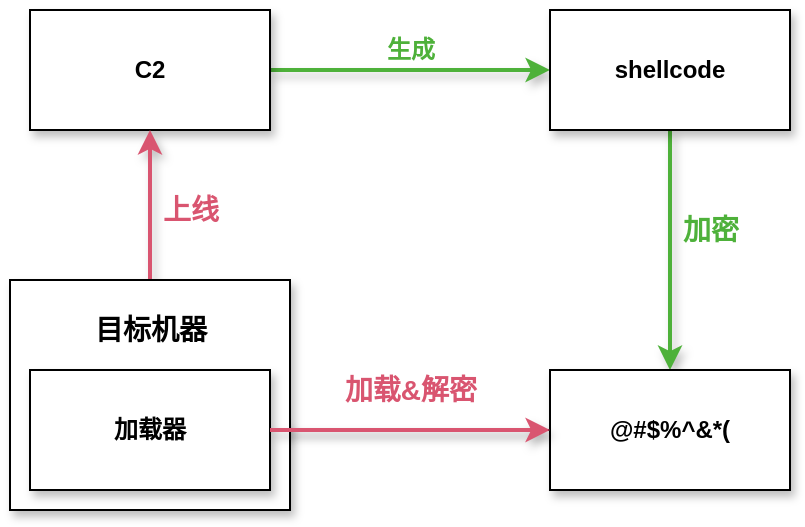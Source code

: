 <mxfile version="14.1.5" type="device"><diagram id="eKBFxqa1FBUDG3OqnU8K" name="第 1 页"><mxGraphModel dx="1086" dy="966" grid="1" gridSize="10" guides="1" tooltips="1" connect="1" arrows="1" fold="1" page="1" pageScale="1" pageWidth="827" pageHeight="1169" math="0" shadow="0"><root><mxCell id="0"/><mxCell id="1" parent="0"/><mxCell id="yBEMvBQDaEjFXznRb4-2-3" value="" style="edgeStyle=orthogonalEdgeStyle;rounded=0;orthogonalLoop=1;jettySize=auto;html=1;fontStyle=1;shadow=1;strokeWidth=2;strokeColor=#4EB13A;" edge="1" parent="1" source="yBEMvBQDaEjFXznRb4-2-1" target="yBEMvBQDaEjFXznRb4-2-2"><mxGeometry relative="1" as="geometry"/></mxCell><mxCell id="yBEMvBQDaEjFXznRb4-2-1" value="C2" style="rounded=0;whiteSpace=wrap;html=1;fontStyle=1;shadow=1;" vertex="1" parent="1"><mxGeometry x="130" y="250" width="120" height="60" as="geometry"/></mxCell><mxCell id="yBEMvBQDaEjFXznRb4-2-6" value="" style="edgeStyle=orthogonalEdgeStyle;rounded=0;orthogonalLoop=1;jettySize=auto;html=1;fontStyle=1;shadow=1;strokeWidth=2;strokeColor=#4EB13A;" edge="1" parent="1" source="yBEMvBQDaEjFXznRb4-2-2" target="yBEMvBQDaEjFXznRb4-2-5"><mxGeometry relative="1" as="geometry"/></mxCell><mxCell id="yBEMvBQDaEjFXznRb4-2-2" value="shellcode" style="rounded=0;whiteSpace=wrap;html=1;fontStyle=1;shadow=1;" vertex="1" parent="1"><mxGeometry x="390" y="250" width="120" height="60" as="geometry"/></mxCell><mxCell id="yBEMvBQDaEjFXznRb4-2-4" value="生成" style="text;html=1;align=center;verticalAlign=middle;resizable=0;points=[];autosize=1;fontStyle=1;shadow=1;fontColor=#4EB13A;" vertex="1" parent="1"><mxGeometry x="300" y="260" width="40" height="20" as="geometry"/></mxCell><mxCell id="yBEMvBQDaEjFXznRb4-2-11" value="" style="edgeStyle=orthogonalEdgeStyle;rounded=0;orthogonalLoop=1;jettySize=auto;html=1;fontStyle=1;shadow=1;" edge="1" parent="1" source="yBEMvBQDaEjFXznRb4-2-5" target="yBEMvBQDaEjFXznRb4-2-8"><mxGeometry relative="1" as="geometry"/></mxCell><mxCell id="yBEMvBQDaEjFXznRb4-2-5" value="@#$%^&amp;amp;*(" style="rounded=0;whiteSpace=wrap;html=1;fontStyle=1;shadow=1;" vertex="1" parent="1"><mxGeometry x="390" y="430" width="120" height="60" as="geometry"/></mxCell><mxCell id="yBEMvBQDaEjFXznRb4-2-15" value="" style="edgeStyle=orthogonalEdgeStyle;rounded=0;orthogonalLoop=1;jettySize=auto;html=1;shadow=1;fontSize=14;fontStyle=1;strokeWidth=2;strokeColor=#D95570;" edge="1" parent="1" source="yBEMvBQDaEjFXznRb4-2-13" target="yBEMvBQDaEjFXznRb4-2-1"><mxGeometry relative="1" as="geometry"/></mxCell><mxCell id="yBEMvBQDaEjFXznRb4-2-13" value="" style="whiteSpace=wrap;html=1;fontStyle=1;shadow=1;" vertex="1" parent="1"><mxGeometry x="120" y="385" width="140" height="115" as="geometry"/></mxCell><mxCell id="yBEMvBQDaEjFXznRb4-2-8" value="加载器" style="whiteSpace=wrap;html=1;fontStyle=1;shadow=1;" vertex="1" parent="1"><mxGeometry x="130" y="430" width="120" height="60" as="geometry"/></mxCell><mxCell id="yBEMvBQDaEjFXznRb4-2-9" value="" style="edgeStyle=orthogonalEdgeStyle;rounded=0;orthogonalLoop=1;jettySize=auto;html=1;fontStyle=1;shadow=1;strokeWidth=2;strokeColor=#D95570;" edge="1" parent="1" source="yBEMvBQDaEjFXznRb4-2-8" target="yBEMvBQDaEjFXznRb4-2-5"><mxGeometry relative="1" as="geometry"/></mxCell><mxCell id="yBEMvBQDaEjFXznRb4-2-14" value="目标机器" style="text;html=1;align=center;verticalAlign=middle;resizable=0;points=[];autosize=1;fontStyle=1;fontSize=14;shadow=1;" vertex="1" parent="1"><mxGeometry x="155" y="400" width="70" height="20" as="geometry"/></mxCell><mxCell id="yBEMvBQDaEjFXznRb4-2-16" value="上线" style="text;html=1;align=center;verticalAlign=middle;resizable=0;points=[];autosize=1;fontSize=14;fontStyle=1;fontColor=#D95570;" vertex="1" parent="1"><mxGeometry x="190" y="340" width="40" height="20" as="geometry"/></mxCell><mxCell id="yBEMvBQDaEjFXznRb4-2-17" value="加载&amp;amp;解密" style="text;html=1;align=center;verticalAlign=middle;resizable=0;points=[];autosize=1;fontSize=14;fontStyle=1;fontColor=#D95570;" vertex="1" parent="1"><mxGeometry x="280" y="430" width="80" height="20" as="geometry"/></mxCell><mxCell id="yBEMvBQDaEjFXznRb4-2-18" value="加密" style="text;html=1;align=center;verticalAlign=middle;resizable=0;points=[];autosize=1;fontSize=14;fontStyle=1;fontColor=#4EB13A;" vertex="1" parent="1"><mxGeometry x="450" y="350" width="40" height="20" as="geometry"/></mxCell></root></mxGraphModel></diagram></mxfile>